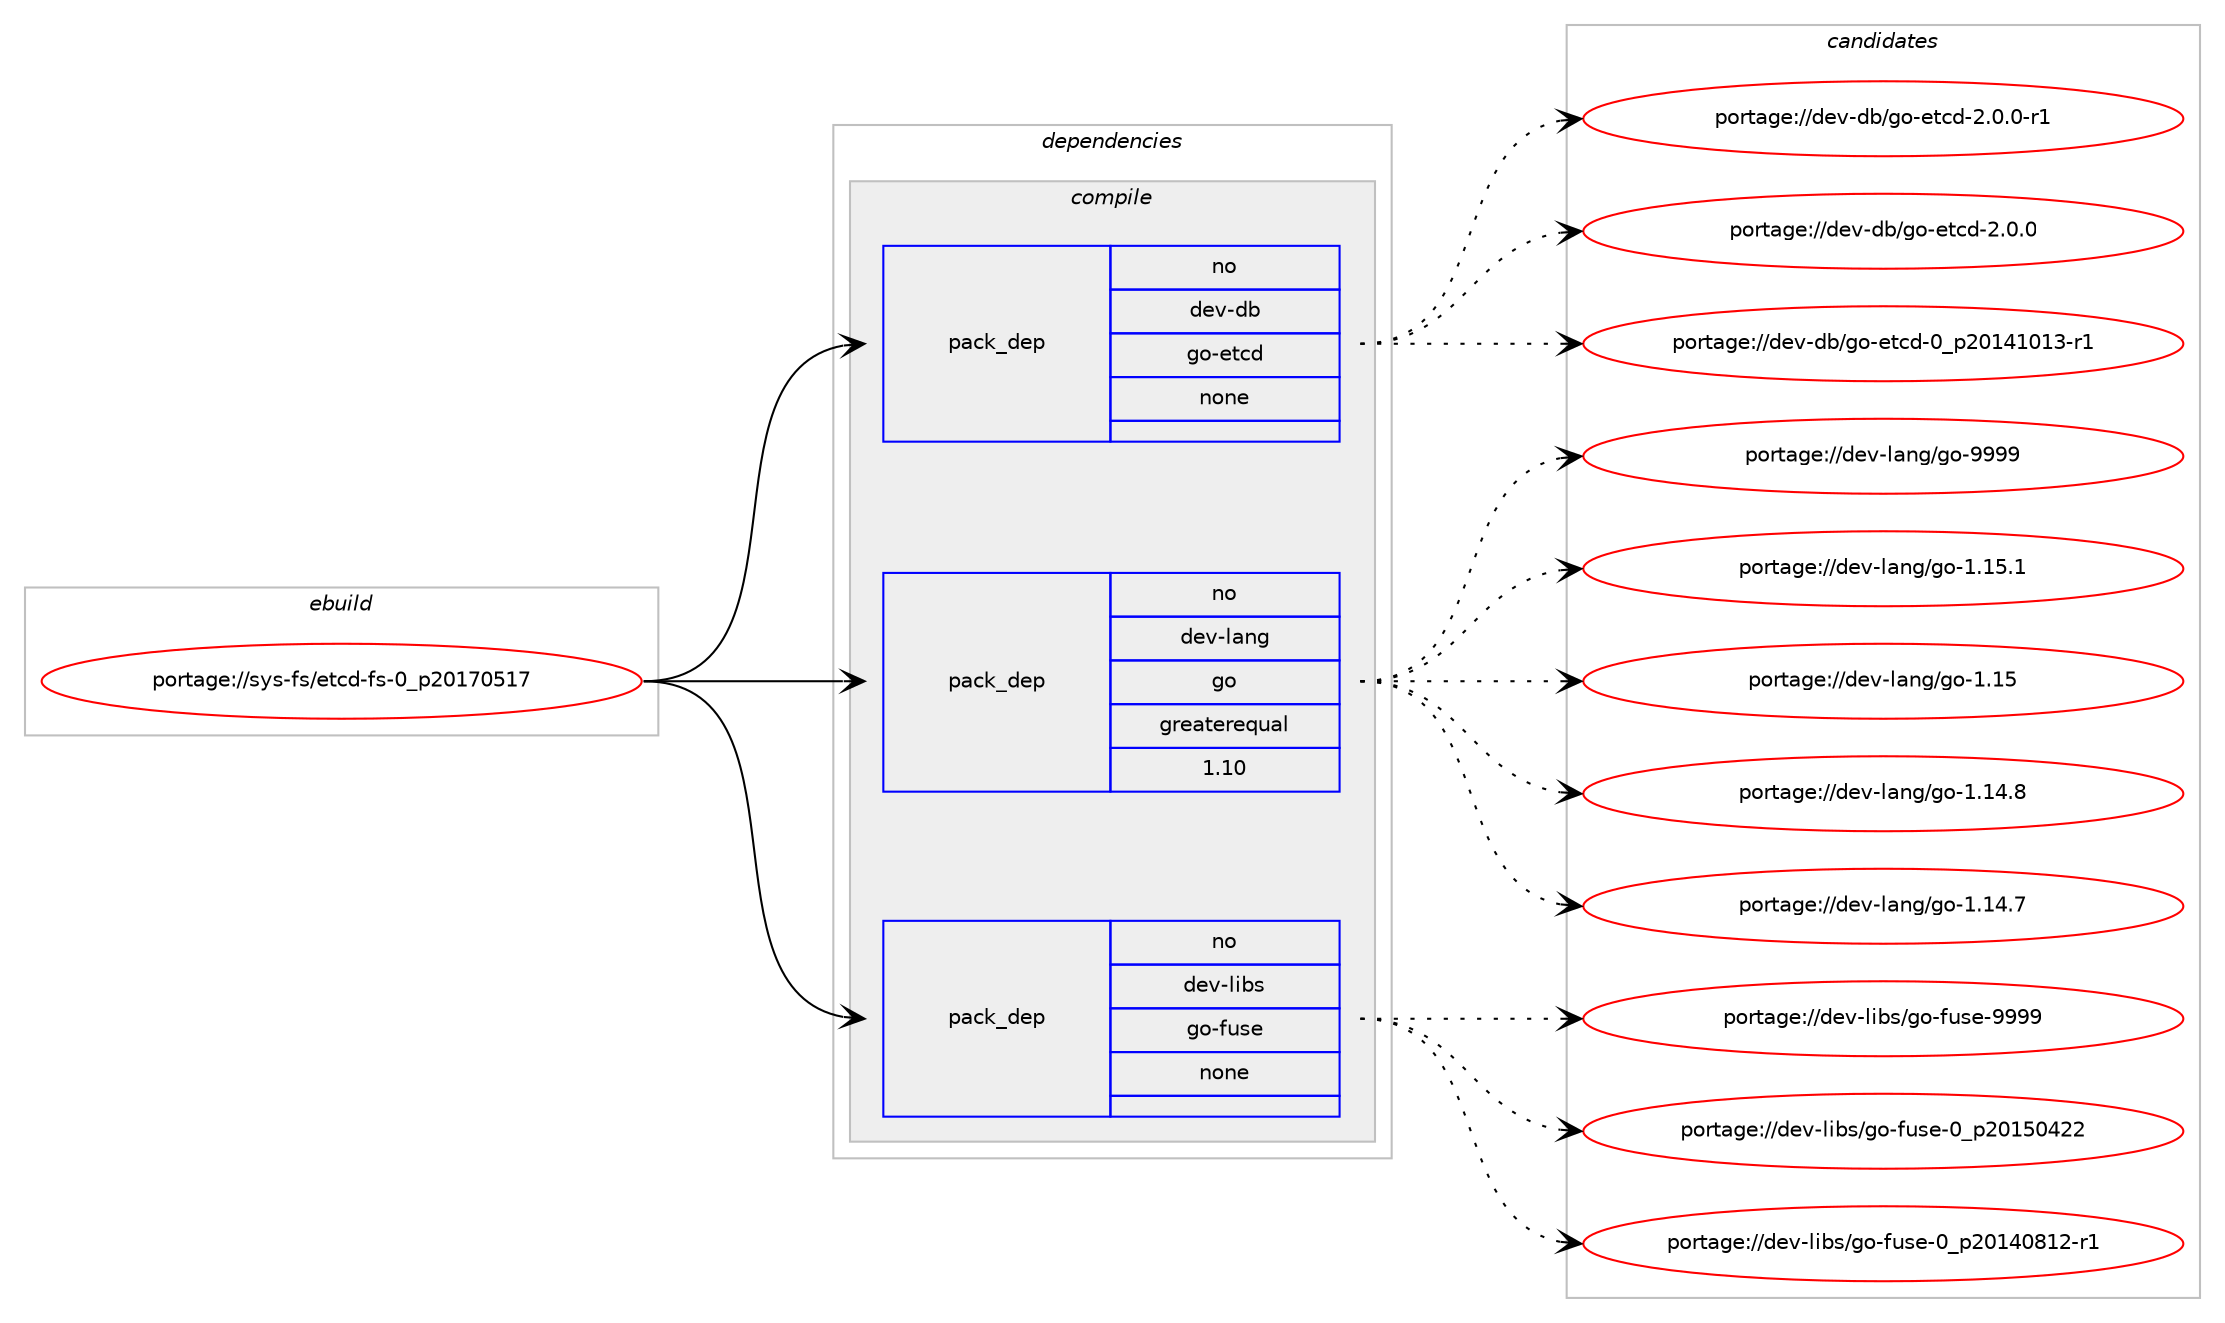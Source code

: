 digraph prolog {

# *************
# Graph options
# *************

newrank=true;
concentrate=true;
compound=true;
graph [rankdir=LR,fontname=Helvetica,fontsize=10,ranksep=1.5];#, ranksep=2.5, nodesep=0.2];
edge  [arrowhead=vee];
node  [fontname=Helvetica,fontsize=10];

# **********
# The ebuild
# **********

subgraph cluster_leftcol {
color=gray;
rank=same;
label=<<i>ebuild</i>>;
id [label="portage://sys-fs/etcd-fs-0_p20170517", color=red, width=4, href="../sys-fs/etcd-fs-0_p20170517.svg"];
}

# ****************
# The dependencies
# ****************

subgraph cluster_midcol {
color=gray;
label=<<i>dependencies</i>>;
subgraph cluster_compile {
fillcolor="#eeeeee";
style=filled;
label=<<i>compile</i>>;
subgraph pack1917 {
dependency2234 [label=<<TABLE BORDER="0" CELLBORDER="1" CELLSPACING="0" CELLPADDING="4" WIDTH="220"><TR><TD ROWSPAN="6" CELLPADDING="30">pack_dep</TD></TR><TR><TD WIDTH="110">no</TD></TR><TR><TD>dev-db</TD></TR><TR><TD>go-etcd</TD></TR><TR><TD>none</TD></TR><TR><TD></TD></TR></TABLE>>, shape=none, color=blue];
}
id:e -> dependency2234:w [weight=20,style="solid",arrowhead="vee"];
subgraph pack1918 {
dependency2235 [label=<<TABLE BORDER="0" CELLBORDER="1" CELLSPACING="0" CELLPADDING="4" WIDTH="220"><TR><TD ROWSPAN="6" CELLPADDING="30">pack_dep</TD></TR><TR><TD WIDTH="110">no</TD></TR><TR><TD>dev-lang</TD></TR><TR><TD>go</TD></TR><TR><TD>greaterequal</TD></TR><TR><TD>1.10</TD></TR></TABLE>>, shape=none, color=blue];
}
id:e -> dependency2235:w [weight=20,style="solid",arrowhead="vee"];
subgraph pack1919 {
dependency2236 [label=<<TABLE BORDER="0" CELLBORDER="1" CELLSPACING="0" CELLPADDING="4" WIDTH="220"><TR><TD ROWSPAN="6" CELLPADDING="30">pack_dep</TD></TR><TR><TD WIDTH="110">no</TD></TR><TR><TD>dev-libs</TD></TR><TR><TD>go-fuse</TD></TR><TR><TD>none</TD></TR><TR><TD></TD></TR></TABLE>>, shape=none, color=blue];
}
id:e -> dependency2236:w [weight=20,style="solid",arrowhead="vee"];
}
subgraph cluster_compileandrun {
fillcolor="#eeeeee";
style=filled;
label=<<i>compile and run</i>>;
}
subgraph cluster_run {
fillcolor="#eeeeee";
style=filled;
label=<<i>run</i>>;
}
}

# **************
# The candidates
# **************

subgraph cluster_choices {
rank=same;
color=gray;
label=<<i>candidates</i>>;

subgraph choice1917 {
color=black;
nodesep=1;
choice10010111845100984710311145101116991004550464846484511449 [label="portage://dev-db/go-etcd-2.0.0-r1", color=red, width=4,href="../dev-db/go-etcd-2.0.0-r1.svg"];
choice1001011184510098471031114510111699100455046484648 [label="portage://dev-db/go-etcd-2.0.0", color=red, width=4,href="../dev-db/go-etcd-2.0.0.svg"];
choice100101118451009847103111451011169910045489511250484952494849514511449 [label="portage://dev-db/go-etcd-0_p20141013-r1", color=red, width=4,href="../dev-db/go-etcd-0_p20141013-r1.svg"];
dependency2234:e -> choice10010111845100984710311145101116991004550464846484511449:w [style=dotted,weight="100"];
dependency2234:e -> choice1001011184510098471031114510111699100455046484648:w [style=dotted,weight="100"];
dependency2234:e -> choice100101118451009847103111451011169910045489511250484952494849514511449:w [style=dotted,weight="100"];
}
subgraph choice1918 {
color=black;
nodesep=1;
choice1001011184510897110103471031114557575757 [label="portage://dev-lang/go-9999", color=red, width=4,href="../dev-lang/go-9999.svg"];
choice10010111845108971101034710311145494649534649 [label="portage://dev-lang/go-1.15.1", color=red, width=4,href="../dev-lang/go-1.15.1.svg"];
choice1001011184510897110103471031114549464953 [label="portage://dev-lang/go-1.15", color=red, width=4,href="../dev-lang/go-1.15.svg"];
choice10010111845108971101034710311145494649524656 [label="portage://dev-lang/go-1.14.8", color=red, width=4,href="../dev-lang/go-1.14.8.svg"];
choice10010111845108971101034710311145494649524655 [label="portage://dev-lang/go-1.14.7", color=red, width=4,href="../dev-lang/go-1.14.7.svg"];
dependency2235:e -> choice1001011184510897110103471031114557575757:w [style=dotted,weight="100"];
dependency2235:e -> choice10010111845108971101034710311145494649534649:w [style=dotted,weight="100"];
dependency2235:e -> choice1001011184510897110103471031114549464953:w [style=dotted,weight="100"];
dependency2235:e -> choice10010111845108971101034710311145494649524656:w [style=dotted,weight="100"];
dependency2235:e -> choice10010111845108971101034710311145494649524655:w [style=dotted,weight="100"];
}
subgraph choice1919 {
color=black;
nodesep=1;
choice100101118451081059811547103111451021171151014557575757 [label="portage://dev-libs/go-fuse-9999", color=red, width=4,href="../dev-libs/go-fuse-9999.svg"];
choice100101118451081059811547103111451021171151014548951125048495348525050 [label="portage://dev-libs/go-fuse-0_p20150422", color=red, width=4,href="../dev-libs/go-fuse-0_p20150422.svg"];
choice1001011184510810598115471031114510211711510145489511250484952485649504511449 [label="portage://dev-libs/go-fuse-0_p20140812-r1", color=red, width=4,href="../dev-libs/go-fuse-0_p20140812-r1.svg"];
dependency2236:e -> choice100101118451081059811547103111451021171151014557575757:w [style=dotted,weight="100"];
dependency2236:e -> choice100101118451081059811547103111451021171151014548951125048495348525050:w [style=dotted,weight="100"];
dependency2236:e -> choice1001011184510810598115471031114510211711510145489511250484952485649504511449:w [style=dotted,weight="100"];
}
}

}
